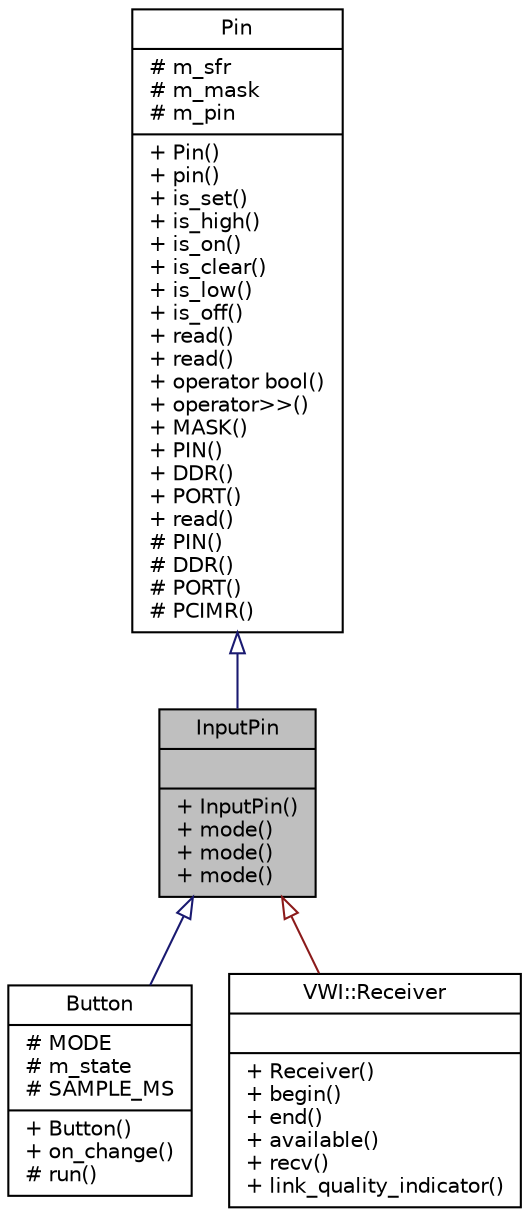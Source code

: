 digraph "InputPin"
{
  edge [fontname="Helvetica",fontsize="10",labelfontname="Helvetica",labelfontsize="10"];
  node [fontname="Helvetica",fontsize="10",shape=record];
  Node1 [label="{InputPin\n||+ InputPin()\l+ mode()\l+ mode()\l+ mode()\l}",height=0.2,width=0.4,color="black", fillcolor="grey75", style="filled", fontcolor="black"];
  Node2 -> Node1 [dir="back",color="midnightblue",fontsize="10",style="solid",arrowtail="onormal",fontname="Helvetica"];
  Node2 [label="{Pin\n|# m_sfr\l# m_mask\l# m_pin\l|+ Pin()\l+ pin()\l+ is_set()\l+ is_high()\l+ is_on()\l+ is_clear()\l+ is_low()\l+ is_off()\l+ read()\l+ read()\l+ operator bool()\l+ operator\>\>()\l+ MASK()\l+ PIN()\l+ DDR()\l+ PORT()\l+ read()\l# PIN()\l# DDR()\l# PORT()\l# PCIMR()\l}",height=0.2,width=0.4,color="black", fillcolor="white", style="filled",URL="$da/da0/classPin.html"];
  Node1 -> Node3 [dir="back",color="midnightblue",fontsize="10",style="solid",arrowtail="onormal",fontname="Helvetica"];
  Node3 [label="{Button\n|# MODE\l# m_state\l# SAMPLE_MS\l|+ Button()\l+ on_change()\l# run()\l}",height=0.2,width=0.4,color="black", fillcolor="white", style="filled",URL="$d1/d19/classButton.html"];
  Node1 -> Node4 [dir="back",color="firebrick4",fontsize="10",style="solid",arrowtail="onormal",fontname="Helvetica"];
  Node4 [label="{VWI::Receiver\n||+ Receiver()\l+ begin()\l+ end()\l+ available()\l+ recv()\l+ link_quality_indicator()\l}",height=0.2,width=0.4,color="black", fillcolor="white", style="filled",URL="$d4/db2/classVWI_1_1Receiver.html"];
}
